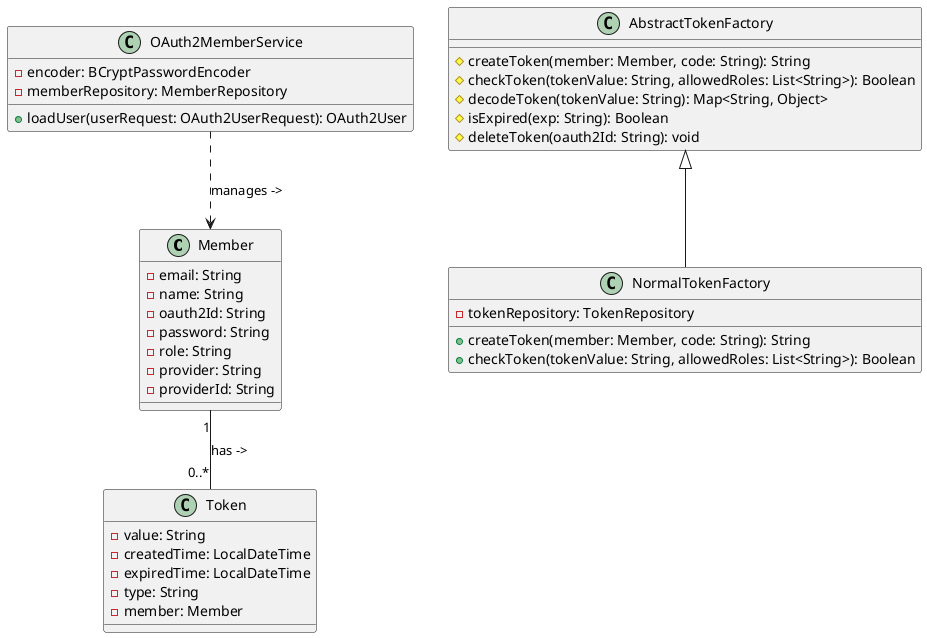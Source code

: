 @startuml
class Member {
    - email: String
    - name: String
    - oauth2Id: String
    - password: String
    - role: String
    - provider: String
    - providerId: String
}

class Token {
    - value: String
    - createdTime: LocalDateTime
    - expiredTime: LocalDateTime
    - type: String
    - member: Member
}

class AbstractTokenFactory {
    # createToken(member: Member, code: String): String
    # checkToken(tokenValue: String, allowedRoles: List<String>): Boolean
    # decodeToken(tokenValue: String): Map<String, Object>
    # isExpired(exp: String): Boolean
    # deleteToken(oauth2Id: String): void
}

class NormalTokenFactory {
    - tokenRepository: TokenRepository
    + createToken(member: Member, code: String): String
    + checkToken(tokenValue: String, allowedRoles: List<String>): Boolean
}

class OAuth2MemberService {
    - encoder: BCryptPasswordEncoder
    - memberRepository: MemberRepository
    + loadUser(userRequest: OAuth2UserRequest): OAuth2User
}

Member "1" -- "0..*" Token : has ->
AbstractTokenFactory <|-- NormalTokenFactory
OAuth2MemberService ..> Member : manages ->
@enduml

